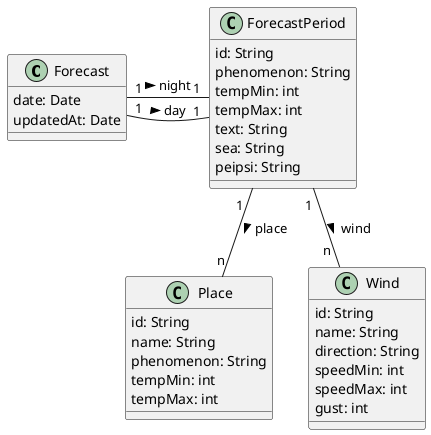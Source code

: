 @startuml backend-classes

class Forecast {
    date: Date
    updatedAt: Date
}

class ForecastPeriod {
    id: String
    phenomenon: String
    tempMin: int
    tempMax: int
    text: String
    sea: String
    peipsi: String
}

class Place {
    id: String
    name: String
    phenomenon: String
    tempMin: int
    tempMax: int
}

class Wind {
    id: String
    name: String
    direction: String
    speedMin: int
    speedMax: int
    gust: int
}

Forecast "1" - "1" ForecastPeriod : night >
Forecast "1" - "1" ForecastPeriod : day >
ForecastPeriod "1  " -- "n" Place : place >
ForecastPeriod "1 " -- "n  " Wind : wind >

@enduml
